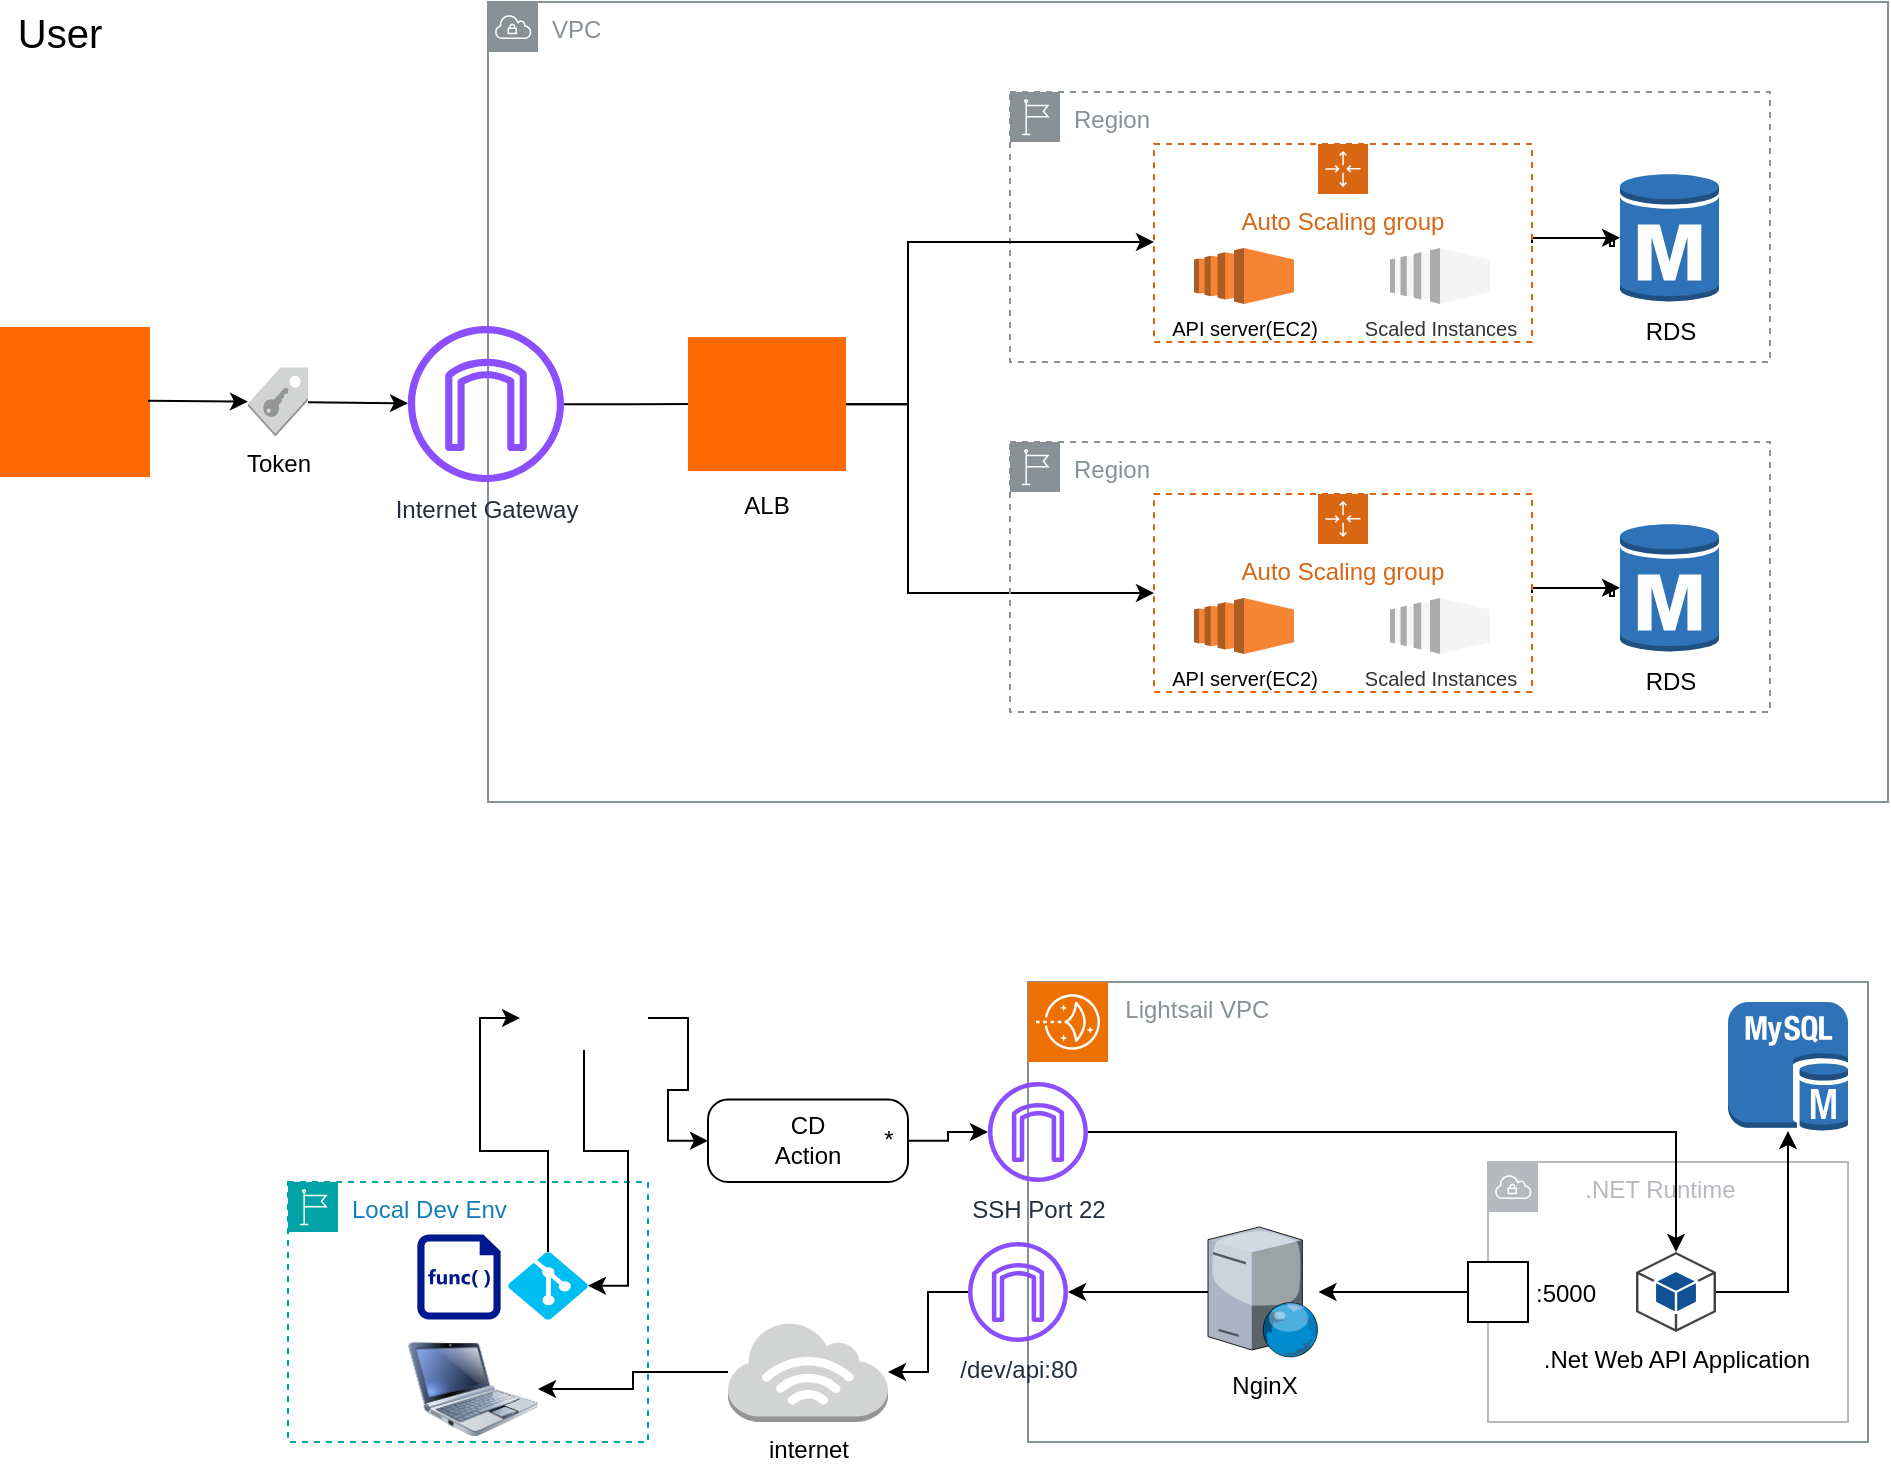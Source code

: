 <mxfile version="25.0.3">
  <diagram name="페이지-1" id="p9l4lwZX78hkj1rfnjHu">
    <mxGraphModel dx="946" dy="557" grid="1" gridSize="10" guides="1" tooltips="1" connect="1" arrows="1" fold="1" page="0" pageScale="1" pageWidth="1169" pageHeight="827" math="0" shadow="0">
      <root>
        <mxCell id="0" />
        <mxCell id="1" parent="0" />
        <mxCell id="he6p2fdSP1sN6fhDM60t-1" value="VPC" style="sketch=0;outlineConnect=0;gradientColor=none;html=1;whiteSpace=wrap;fontSize=12;fontStyle=0;shape=mxgraph.aws4.group;grIcon=mxgraph.aws4.group_vpc;strokeColor=#879196;fillColor=none;verticalAlign=top;align=left;spacingLeft=30;fontColor=#879196;dashed=0;movable=0;resizable=0;rotatable=0;deletable=0;editable=0;locked=1;connectable=0;" parent="1" vertex="1">
          <mxGeometry x="540" y="40" width="700" height="400" as="geometry" />
        </mxCell>
        <mxCell id="he6p2fdSP1sN6fhDM60t-15" value="Region" style="sketch=0;outlineConnect=0;gradientColor=none;html=1;whiteSpace=wrap;fontSize=12;fontStyle=0;shape=mxgraph.aws4.group;grIcon=mxgraph.aws4.group_region;strokeColor=#879196;fillColor=none;verticalAlign=top;align=left;spacingLeft=30;fontColor=#879196;dashed=1;movable=1;resizable=1;rotatable=1;deletable=1;editable=1;locked=0;connectable=1;" parent="1" vertex="1">
          <mxGeometry x="801" y="85.0" width="380" height="135" as="geometry" />
        </mxCell>
        <mxCell id="he6p2fdSP1sN6fhDM60t-46" style="edgeStyle=orthogonalEdgeStyle;rounded=0;orthogonalLoop=1;jettySize=auto;html=1;exitX=1;exitY=0.5;exitDx=0;exitDy=0;entryX=0;entryY=0.5;entryDx=0;entryDy=0;entryPerimeter=0;" parent="1" source="he6p2fdSP1sN6fhDM60t-9" target="he6p2fdSP1sN6fhDM60t-11" edge="1">
          <mxGeometry relative="1" as="geometry">
            <mxPoint x="1283" y="161" as="targetPoint" />
            <Array as="points">
              <mxPoint x="1062" y="158" />
              <mxPoint x="1103" y="158" />
              <mxPoint x="1103" y="162" />
              <mxPoint x="1101" y="162" />
              <mxPoint x="1101" y="158" />
            </Array>
          </mxGeometry>
        </mxCell>
        <mxCell id="he6p2fdSP1sN6fhDM60t-9" value="Auto Scaling group" style="points=[[0,0],[0.25,0],[0.5,0],[0.75,0],[1,0],[1,0.25],[1,0.5],[1,0.75],[1,1],[0.75,1],[0.5,1],[0.25,1],[0,1],[0,0.75],[0,0.5],[0,0.25]];outlineConnect=0;gradientColor=none;html=1;whiteSpace=wrap;fontSize=12;fontStyle=0;container=1;pointerEvents=0;collapsible=0;recursiveResize=0;shape=mxgraph.aws4.groupCenter;grIcon=mxgraph.aws4.group_auto_scaling_group;grStroke=1;strokeColor=#D86613;fillColor=none;verticalAlign=top;align=center;fontColor=#D86613;dashed=1;spacingTop=25;" parent="1" vertex="1">
          <mxGeometry x="873" y="110.95" width="189" height="99.1" as="geometry" />
        </mxCell>
        <mxCell id="he6p2fdSP1sN6fhDM60t-41" value="Scaled Instances" style="outlineConnect=0;dashed=0;verticalLabelPosition=bottom;verticalAlign=top;align=center;html=1;shape=mxgraph.aws3.ec2;fillColor=#f5f5f5;fontColor=#333333;strokeColor=#666666;fontSize=10;" parent="he6p2fdSP1sN6fhDM60t-9" vertex="1">
          <mxGeometry x="118" y="52.05" width="50" height="27.95" as="geometry" />
        </mxCell>
        <mxCell id="he6p2fdSP1sN6fhDM60t-39" value="API server(EC2)" style="outlineConnect=0;dashed=0;verticalLabelPosition=bottom;verticalAlign=top;align=center;html=1;shape=mxgraph.aws3.ec2;fillColor=#F58534;gradientColor=none;fontSize=10;" parent="he6p2fdSP1sN6fhDM60t-9" vertex="1">
          <mxGeometry x="20" y="52.05" width="50" height="27.95" as="geometry" />
        </mxCell>
        <mxCell id="he6p2fdSP1sN6fhDM60t-11" value="RDS" style="outlineConnect=0;dashed=0;verticalLabelPosition=bottom;verticalAlign=top;align=center;html=1;shape=mxgraph.aws3.rds_db_instance;fillColor=#2E73B8;gradientColor=none;" parent="1" vertex="1">
          <mxGeometry x="1106" y="124.9" width="49.5" height="66" as="geometry" />
        </mxCell>
        <mxCell id="he6p2fdSP1sN6fhDM60t-69" style="edgeStyle=orthogonalEdgeStyle;rounded=0;orthogonalLoop=1;jettySize=auto;html=1;" parent="1" source="he6p2fdSP1sN6fhDM60t-35" edge="1">
          <mxGeometry relative="1" as="geometry">
            <mxPoint x="650" y="241.05" as="targetPoint" />
          </mxGeometry>
        </mxCell>
        <mxCell id="he6p2fdSP1sN6fhDM60t-35" value="Internet Gateway" style="sketch=0;outlineConnect=0;fontColor=#232F3E;gradientColor=none;fillColor=#8C4FFF;strokeColor=none;dashed=0;verticalLabelPosition=bottom;verticalAlign=top;align=center;html=1;fontSize=12;fontStyle=0;aspect=fixed;pointerEvents=1;shape=mxgraph.aws4.internet_gateway;" parent="1" vertex="1">
          <mxGeometry x="500" y="202.05" width="78" height="78" as="geometry" />
        </mxCell>
        <mxCell id="he6p2fdSP1sN6fhDM60t-50" style="edgeStyle=orthogonalEdgeStyle;rounded=0;orthogonalLoop=1;jettySize=auto;html=1;entryX=0;entryY=0.5;entryDx=0;entryDy=0;" parent="1" source="he6p2fdSP1sN6fhDM60t-4" target="he6p2fdSP1sN6fhDM60t-9" edge="1">
          <mxGeometry relative="1" as="geometry">
            <Array as="points">
              <mxPoint x="750" y="241" />
              <mxPoint x="750" y="160" />
              <mxPoint x="873" y="160" />
            </Array>
          </mxGeometry>
        </mxCell>
        <mxCell id="he6p2fdSP1sN6fhDM60t-55" style="edgeStyle=orthogonalEdgeStyle;rounded=0;orthogonalLoop=1;jettySize=auto;html=1;entryX=0;entryY=0.5;entryDx=0;entryDy=0;" parent="1" source="he6p2fdSP1sN6fhDM60t-4" target="he6p2fdSP1sN6fhDM60t-64" edge="1">
          <mxGeometry relative="1" as="geometry">
            <mxPoint x="850" y="330" as="targetPoint" />
            <Array as="points">
              <mxPoint x="750" y="241" />
              <mxPoint x="750" y="336" />
            </Array>
          </mxGeometry>
        </mxCell>
        <mxCell id="he6p2fdSP1sN6fhDM60t-4" value="&lt;div&gt;&lt;br&gt;&lt;/div&gt;&lt;div&gt;&lt;br&gt;&lt;/div&gt;&lt;div&gt;&lt;br&gt;&lt;/div&gt;&lt;div&gt;&lt;br&gt;&lt;/div&gt;&lt;div&gt;&lt;br&gt;&lt;/div&gt;&lt;div&gt;&lt;br&gt;&lt;/div&gt;&lt;div&gt;&lt;br&gt;&lt;/div&gt;&lt;div&gt;ALB&lt;/div&gt;" style="points=[];aspect=fixed;html=1;align=center;shadow=0;dashed=0;fillColor=#FF6A00;strokeColor=none;shape=mxgraph.alibaba_cloud.alb_application_load_balancer_01;" parent="1" vertex="1">
          <mxGeometry x="640" y="207.55" width="78.99" height="67" as="geometry" />
        </mxCell>
        <mxCell id="he6p2fdSP1sN6fhDM60t-62" value="Region" style="sketch=0;outlineConnect=0;gradientColor=none;html=1;whiteSpace=wrap;fontSize=12;fontStyle=0;shape=mxgraph.aws4.group;grIcon=mxgraph.aws4.group_region;strokeColor=#879196;fillColor=none;verticalAlign=top;align=left;spacingLeft=30;fontColor=#879196;dashed=1;movable=1;resizable=1;rotatable=1;deletable=1;editable=1;locked=0;connectable=1;" parent="1" vertex="1">
          <mxGeometry x="801" y="260" width="380" height="135" as="geometry" />
        </mxCell>
        <mxCell id="he6p2fdSP1sN6fhDM60t-63" style="edgeStyle=orthogonalEdgeStyle;rounded=0;orthogonalLoop=1;jettySize=auto;html=1;exitX=1;exitY=0.5;exitDx=0;exitDy=0;entryX=0;entryY=0.5;entryDx=0;entryDy=0;entryPerimeter=0;" parent="1" source="he6p2fdSP1sN6fhDM60t-64" target="he6p2fdSP1sN6fhDM60t-67" edge="1">
          <mxGeometry relative="1" as="geometry">
            <mxPoint x="1283" y="336" as="targetPoint" />
            <Array as="points">
              <mxPoint x="1062" y="333" />
              <mxPoint x="1103" y="333" />
              <mxPoint x="1103" y="337" />
              <mxPoint x="1101" y="337" />
              <mxPoint x="1101" y="333" />
            </Array>
          </mxGeometry>
        </mxCell>
        <mxCell id="he6p2fdSP1sN6fhDM60t-64" value="Auto Scaling group" style="points=[[0,0],[0.25,0],[0.5,0],[0.75,0],[1,0],[1,0.25],[1,0.5],[1,0.75],[1,1],[0.75,1],[0.5,1],[0.25,1],[0,1],[0,0.75],[0,0.5],[0,0.25]];outlineConnect=0;gradientColor=none;html=1;whiteSpace=wrap;fontSize=12;fontStyle=0;container=1;pointerEvents=0;collapsible=0;recursiveResize=0;shape=mxgraph.aws4.groupCenter;grIcon=mxgraph.aws4.group_auto_scaling_group;grStroke=1;strokeColor=#D86613;fillColor=none;verticalAlign=top;align=center;fontColor=#D86613;dashed=1;spacingTop=25;" parent="1" vertex="1">
          <mxGeometry x="873" y="285.95" width="189" height="99.1" as="geometry" />
        </mxCell>
        <mxCell id="he6p2fdSP1sN6fhDM60t-65" value="Scaled Instances" style="outlineConnect=0;dashed=0;verticalLabelPosition=bottom;verticalAlign=top;align=center;html=1;shape=mxgraph.aws3.ec2;fillColor=#f5f5f5;fontColor=#333333;strokeColor=#666666;fontSize=10;" parent="he6p2fdSP1sN6fhDM60t-64" vertex="1">
          <mxGeometry x="118" y="52.05" width="50" height="27.95" as="geometry" />
        </mxCell>
        <mxCell id="he6p2fdSP1sN6fhDM60t-66" value="API server(EC2)" style="outlineConnect=0;dashed=0;verticalLabelPosition=bottom;verticalAlign=top;align=center;html=1;shape=mxgraph.aws3.ec2;fillColor=#F58534;gradientColor=none;fontSize=10;" parent="he6p2fdSP1sN6fhDM60t-64" vertex="1">
          <mxGeometry x="20" y="52.05" width="50" height="27.95" as="geometry" />
        </mxCell>
        <mxCell id="he6p2fdSP1sN6fhDM60t-67" value="RDS" style="outlineConnect=0;dashed=0;verticalLabelPosition=bottom;verticalAlign=top;align=center;html=1;shape=mxgraph.aws3.rds_db_instance;fillColor=#2E73B8;gradientColor=none;" parent="1" vertex="1">
          <mxGeometry x="1106" y="299.9" width="49.5" height="66" as="geometry" />
        </mxCell>
        <mxCell id="he6p2fdSP1sN6fhDM60t-71" value="" style="points=[];aspect=fixed;html=1;align=center;shadow=0;dashed=0;fillColor=#FF6A00;strokeColor=none;shape=mxgraph.alibaba_cloud.user;" parent="1" vertex="1">
          <mxGeometry x="296" y="202.5" width="75" height="75" as="geometry" />
        </mxCell>
        <mxCell id="he6p2fdSP1sN6fhDM60t-75" value="" style="endArrow=classic;html=1;rounded=0;" parent="1" source="he6p2fdSP1sN6fhDM60t-76" target="he6p2fdSP1sN6fhDM60t-35" edge="1">
          <mxGeometry width="50" height="50" relative="1" as="geometry">
            <mxPoint x="370" y="239.33" as="sourcePoint" />
            <mxPoint x="450" y="239.23" as="targetPoint" />
          </mxGeometry>
        </mxCell>
        <mxCell id="he6p2fdSP1sN6fhDM60t-79" value="&lt;font style=&quot;font-size: 20px;&quot;&gt;User&lt;/font&gt;" style="text;html=1;align=center;verticalAlign=middle;whiteSpace=wrap;rounded=0;" parent="1" vertex="1">
          <mxGeometry x="296" y="40" width="60" height="30" as="geometry" />
        </mxCell>
        <mxCell id="he6p2fdSP1sN6fhDM60t-80" value="" style="endArrow=classic;html=1;rounded=0;" parent="1" target="he6p2fdSP1sN6fhDM60t-76" edge="1">
          <mxGeometry width="50" height="50" relative="1" as="geometry">
            <mxPoint x="370" y="239.33" as="sourcePoint" />
            <mxPoint x="500" y="241" as="targetPoint" />
          </mxGeometry>
        </mxCell>
        <mxCell id="he6p2fdSP1sN6fhDM60t-76" value="Token" style="outlineConnect=0;dashed=0;verticalLabelPosition=bottom;verticalAlign=top;align=center;html=1;shape=mxgraph.aws3.saml_token;fillColor=#D2D3D3;gradientColor=none;" parent="1" vertex="1">
          <mxGeometry x="420" y="222.72" width="30" height="34.55" as="geometry" />
        </mxCell>
        <mxCell id="03MQ_BWr3XEe57EDTPoQ-30" value="" style="group;movable=1;resizable=1;rotatable=1;deletable=1;editable=1;locked=0;connectable=1;" vertex="1" connectable="0" parent="1">
          <mxGeometry x="810" y="530" width="420" height="230" as="geometry" />
        </mxCell>
        <mxCell id="03MQ_BWr3XEe57EDTPoQ-31" value="&amp;nbsp; &amp;nbsp; &amp;nbsp;Lightsail VPC" style="sketch=0;outlineConnect=0;gradientColor=none;html=1;whiteSpace=wrap;fontSize=12;fontStyle=0;shape=mxgraph.aws4.group;grIcon=mxgraph.aws4.group_vpc;strokeColor=#879196;fillColor=none;verticalAlign=top;align=left;spacingLeft=30;fontColor=#879196;dashed=0;movable=0;resizable=0;rotatable=0;deletable=0;editable=0;locked=1;connectable=0;" vertex="1" parent="03MQ_BWr3XEe57EDTPoQ-30">
          <mxGeometry width="420" height="230" as="geometry" />
        </mxCell>
        <mxCell id="03MQ_BWr3XEe57EDTPoQ-32" value="" style="sketch=0;points=[[0,0,0],[0.25,0,0],[0.5,0,0],[0.75,0,0],[1,0,0],[0,1,0],[0.25,1,0],[0.5,1,0],[0.75,1,0],[1,1,0],[0,0.25,0],[0,0.5,0],[0,0.75,0],[1,0.25,0],[1,0.5,0],[1,0.75,0]];outlineConnect=0;fontColor=#232F3E;fillColor=#ED7100;strokeColor=#ffffff;dashed=0;verticalLabelPosition=bottom;verticalAlign=top;align=center;html=1;fontSize=12;fontStyle=0;aspect=fixed;shape=mxgraph.aws4.resourceIcon;resIcon=mxgraph.aws4.lightsail;" vertex="1" parent="03MQ_BWr3XEe57EDTPoQ-30">
          <mxGeometry width="40" height="40" as="geometry" />
        </mxCell>
        <mxCell id="03MQ_BWr3XEe57EDTPoQ-33" value="/dev/api:80" style="sketch=0;outlineConnect=0;fontColor=#232F3E;gradientColor=none;fillColor=#8C4FFF;strokeColor=none;dashed=0;verticalLabelPosition=bottom;verticalAlign=top;align=center;html=1;fontSize=12;fontStyle=0;aspect=fixed;pointerEvents=1;shape=mxgraph.aws4.internet_gateway;" vertex="1" parent="03MQ_BWr3XEe57EDTPoQ-30">
          <mxGeometry x="-30" y="130" width="50" height="50" as="geometry" />
        </mxCell>
        <mxCell id="03MQ_BWr3XEe57EDTPoQ-34" value="NginX" style="verticalLabelPosition=bottom;sketch=0;aspect=fixed;html=1;verticalAlign=top;strokeColor=none;align=center;outlineConnect=0;shape=mxgraph.citrix.web_server;" vertex="1" parent="03MQ_BWr3XEe57EDTPoQ-30">
          <mxGeometry x="90" y="122.5" width="55.25" height="65" as="geometry" />
        </mxCell>
        <mxCell id="03MQ_BWr3XEe57EDTPoQ-35" style="edgeStyle=orthogonalEdgeStyle;rounded=0;orthogonalLoop=1;jettySize=auto;html=1;" edge="1" parent="03MQ_BWr3XEe57EDTPoQ-30" source="03MQ_BWr3XEe57EDTPoQ-34" target="03MQ_BWr3XEe57EDTPoQ-33">
          <mxGeometry relative="1" as="geometry" />
        </mxCell>
        <mxCell id="03MQ_BWr3XEe57EDTPoQ-36" value="" style="group" vertex="1" connectable="0" parent="03MQ_BWr3XEe57EDTPoQ-30">
          <mxGeometry x="220" y="90" width="190" height="130" as="geometry" />
        </mxCell>
        <mxCell id="03MQ_BWr3XEe57EDTPoQ-37" value="&amp;nbsp; &amp;nbsp; &amp;nbsp;.NET Runtime" style="sketch=0;outlineConnect=0;gradientColor=none;html=1;whiteSpace=wrap;fontSize=12;fontStyle=0;shape=mxgraph.aws4.group;grIcon=mxgraph.aws4.group_vpc;strokeColor=#B6BABF;fillColor=none;verticalAlign=top;align=left;spacingLeft=30;fontColor=#B6BABF;dashed=0;" vertex="1" parent="03MQ_BWr3XEe57EDTPoQ-36">
          <mxGeometry x="10" width="180" height="130" as="geometry" />
        </mxCell>
        <mxCell id="03MQ_BWr3XEe57EDTPoQ-38" value=".Net Web API Application" style="outlineConnect=0;dashed=0;verticalLabelPosition=bottom;verticalAlign=top;align=center;html=1;shape=mxgraph.aws3.android;fillColor=#115193;gradientColor=none;" vertex="1" parent="03MQ_BWr3XEe57EDTPoQ-36">
          <mxGeometry x="84" y="45" width="40" height="40" as="geometry" />
        </mxCell>
        <mxCell id="03MQ_BWr3XEe57EDTPoQ-39" value=":5000" style="fontStyle=0;labelPosition=right;verticalLabelPosition=middle;align=left;verticalAlign=middle;spacingLeft=2;" vertex="1" parent="03MQ_BWr3XEe57EDTPoQ-36">
          <mxGeometry y="50" width="30" height="30" as="geometry" />
        </mxCell>
        <mxCell id="03MQ_BWr3XEe57EDTPoQ-40" value="" style="outlineConnect=0;dashed=0;verticalLabelPosition=bottom;verticalAlign=top;align=center;html=1;shape=mxgraph.aws3.mysql_db_instance;fillColor=#2E73B8;gradientColor=none;" vertex="1" parent="03MQ_BWr3XEe57EDTPoQ-30">
          <mxGeometry x="350" y="10" width="60" height="64.5" as="geometry" />
        </mxCell>
        <mxCell id="03MQ_BWr3XEe57EDTPoQ-41" style="edgeStyle=orthogonalEdgeStyle;rounded=0;orthogonalLoop=1;jettySize=auto;html=1;" edge="1" parent="03MQ_BWr3XEe57EDTPoQ-30" source="03MQ_BWr3XEe57EDTPoQ-38" target="03MQ_BWr3XEe57EDTPoQ-40">
          <mxGeometry relative="1" as="geometry" />
        </mxCell>
        <mxCell id="03MQ_BWr3XEe57EDTPoQ-42" style="edgeStyle=orthogonalEdgeStyle;rounded=0;orthogonalLoop=1;jettySize=auto;html=1;" edge="1" parent="03MQ_BWr3XEe57EDTPoQ-30" source="03MQ_BWr3XEe57EDTPoQ-39" target="03MQ_BWr3XEe57EDTPoQ-34">
          <mxGeometry relative="1" as="geometry" />
        </mxCell>
        <mxCell id="03MQ_BWr3XEe57EDTPoQ-43" style="edgeStyle=orthogonalEdgeStyle;rounded=0;orthogonalLoop=1;jettySize=auto;html=1;" edge="1" parent="03MQ_BWr3XEe57EDTPoQ-30" source="03MQ_BWr3XEe57EDTPoQ-44" target="03MQ_BWr3XEe57EDTPoQ-38">
          <mxGeometry relative="1" as="geometry" />
        </mxCell>
        <mxCell id="03MQ_BWr3XEe57EDTPoQ-44" value="SSH Port 22" style="sketch=0;outlineConnect=0;fontColor=#232F3E;gradientColor=none;fillColor=#8C4FFF;strokeColor=none;dashed=0;verticalLabelPosition=bottom;verticalAlign=top;align=center;html=1;fontSize=12;fontStyle=0;aspect=fixed;pointerEvents=1;shape=mxgraph.aws4.internet_gateway;" vertex="1" parent="03MQ_BWr3XEe57EDTPoQ-30">
          <mxGeometry x="-20" y="50" width="50" height="50" as="geometry" />
        </mxCell>
        <mxCell id="03MQ_BWr3XEe57EDTPoQ-45" value="" style="image;html=1;image=img/lib/clip_art/computers/Netbook_128x128.png" vertex="1" parent="1">
          <mxGeometry x="500" y="700" width="65" height="67" as="geometry" />
        </mxCell>
        <mxCell id="03MQ_BWr3XEe57EDTPoQ-46" style="edgeStyle=orthogonalEdgeStyle;rounded=0;orthogonalLoop=1;jettySize=auto;html=1;entryX=0;entryY=0.75;entryDx=0;entryDy=0;exitX=0.5;exitY=0;exitDx=0;exitDy=0;exitPerimeter=0;" edge="1" parent="1" source="03MQ_BWr3XEe57EDTPoQ-52" target="03MQ_BWr3XEe57EDTPoQ-58">
          <mxGeometry relative="1" as="geometry" />
        </mxCell>
        <mxCell id="03MQ_BWr3XEe57EDTPoQ-47" style="edgeStyle=orthogonalEdgeStyle;rounded=0;orthogonalLoop=1;jettySize=auto;html=1;" edge="1" parent="1" source="03MQ_BWr3XEe57EDTPoQ-48" target="03MQ_BWr3XEe57EDTPoQ-45">
          <mxGeometry relative="1" as="geometry" />
        </mxCell>
        <mxCell id="03MQ_BWr3XEe57EDTPoQ-48" value="internet" style="outlineConnect=0;dashed=0;verticalLabelPosition=bottom;verticalAlign=top;align=center;html=1;shape=mxgraph.aws3.internet_3;fillColor=#D2D3D3;gradientColor=none;" vertex="1" parent="1">
          <mxGeometry x="660" y="700" width="80" height="50" as="geometry" />
        </mxCell>
        <mxCell id="03MQ_BWr3XEe57EDTPoQ-49" style="edgeStyle=orthogonalEdgeStyle;rounded=0;orthogonalLoop=1;jettySize=auto;html=1;" edge="1" parent="1" source="03MQ_BWr3XEe57EDTPoQ-33" target="03MQ_BWr3XEe57EDTPoQ-48">
          <mxGeometry relative="1" as="geometry" />
        </mxCell>
        <mxCell id="03MQ_BWr3XEe57EDTPoQ-50" value="Local Dev Env" style="points=[[0,0],[0.25,0],[0.5,0],[0.75,0],[1,0],[1,0.25],[1,0.5],[1,0.75],[1,1],[0.75,1],[0.5,1],[0.25,1],[0,1],[0,0.75],[0,0.5],[0,0.25]];outlineConnect=0;gradientColor=none;html=1;whiteSpace=wrap;fontSize=12;fontStyle=0;container=1;pointerEvents=0;collapsible=0;recursiveResize=0;shape=mxgraph.aws4.group;grIcon=mxgraph.aws4.group_region;strokeColor=#00A4A6;fillColor=none;verticalAlign=top;align=left;spacingLeft=30;fontColor=#147EBA;dashed=1;" vertex="1" parent="1">
          <mxGeometry x="440" y="630" width="180" height="130" as="geometry" />
        </mxCell>
        <mxCell id="03MQ_BWr3XEe57EDTPoQ-51" value="" style="sketch=0;aspect=fixed;pointerEvents=1;shadow=0;dashed=0;html=1;strokeColor=none;labelPosition=center;verticalLabelPosition=bottom;verticalAlign=top;align=center;fillColor=#00188D;shape=mxgraph.mscae.enterprise.code_file" vertex="1" parent="03MQ_BWr3XEe57EDTPoQ-50">
          <mxGeometry x="64.67" y="26.25" width="41.65" height="42.5" as="geometry" />
        </mxCell>
        <mxCell id="03MQ_BWr3XEe57EDTPoQ-52" value="" style="verticalLabelPosition=bottom;html=1;verticalAlign=top;align=center;strokeColor=none;fillColor=#00BEF2;shape=mxgraph.azure.git_repository;" vertex="1" parent="03MQ_BWr3XEe57EDTPoQ-50">
          <mxGeometry x="110" y="35" width="40" height="33.75" as="geometry" />
        </mxCell>
        <mxCell id="03MQ_BWr3XEe57EDTPoQ-53" value="" style="edgeStyle=orthogonalEdgeStyle;rounded=0;orthogonalLoop=1;jettySize=auto;html=1;entryX=0;entryY=0.5;entryDx=0;entryDy=0;entryPerimeter=0;exitX=1;exitY=0.75;exitDx=0;exitDy=0;" edge="1" parent="1" source="03MQ_BWr3XEe57EDTPoQ-58" target="03MQ_BWr3XEe57EDTPoQ-54">
          <mxGeometry relative="1" as="geometry">
            <mxPoint x="620" y="550" as="sourcePoint" />
            <mxPoint x="810" y="550" as="targetPoint" />
          </mxGeometry>
        </mxCell>
        <mxCell id="03MQ_BWr3XEe57EDTPoQ-54" value="CD&lt;br&gt;Action" style="html=1;dashed=0;rounded=1;absoluteArcSize=1;arcSize=20;verticalAlign=middle;align=center;whiteSpace=wrap;" vertex="1" parent="1">
          <mxGeometry x="650" y="588.75" width="100" height="41.25" as="geometry" />
        </mxCell>
        <mxCell id="03MQ_BWr3XEe57EDTPoQ-55" value="*" style="text;resizeWidth=0;resizeHeight=0;points=[];part=1;verticalAlign=middle;align=center;html=1;" vertex="1" parent="03MQ_BWr3XEe57EDTPoQ-54">
          <mxGeometry x="1" y="0.5" width="20" height="20" relative="1" as="geometry">
            <mxPoint x="-20" y="-10" as="offset" />
          </mxGeometry>
        </mxCell>
        <mxCell id="03MQ_BWr3XEe57EDTPoQ-56" style="edgeStyle=orthogonalEdgeStyle;rounded=0;orthogonalLoop=1;jettySize=auto;html=1;entryX=1;entryY=0.5;entryDx=0;entryDy=0;entryPerimeter=0;exitX=0.5;exitY=1;exitDx=0;exitDy=0;" edge="1" parent="1" source="03MQ_BWr3XEe57EDTPoQ-58" target="03MQ_BWr3XEe57EDTPoQ-52">
          <mxGeometry relative="1" as="geometry" />
        </mxCell>
        <mxCell id="03MQ_BWr3XEe57EDTPoQ-57" style="edgeStyle=orthogonalEdgeStyle;rounded=0;orthogonalLoop=1;jettySize=auto;html=1;" edge="1" parent="1" source="03MQ_BWr3XEe57EDTPoQ-55" target="03MQ_BWr3XEe57EDTPoQ-44">
          <mxGeometry relative="1" as="geometry" />
        </mxCell>
        <mxCell id="03MQ_BWr3XEe57EDTPoQ-58" value="" style="shape=image;html=1;verticalAlign=top;verticalLabelPosition=bottom;labelBackgroundColor=#ffffff;imageAspect=0;aspect=fixed;image=https://cdn1.iconfinder.com/data/icons/picons-social/57/github-128.png" vertex="1" parent="1">
          <mxGeometry x="556" y="500" width="64" height="64" as="geometry" />
        </mxCell>
      </root>
    </mxGraphModel>
  </diagram>
</mxfile>
